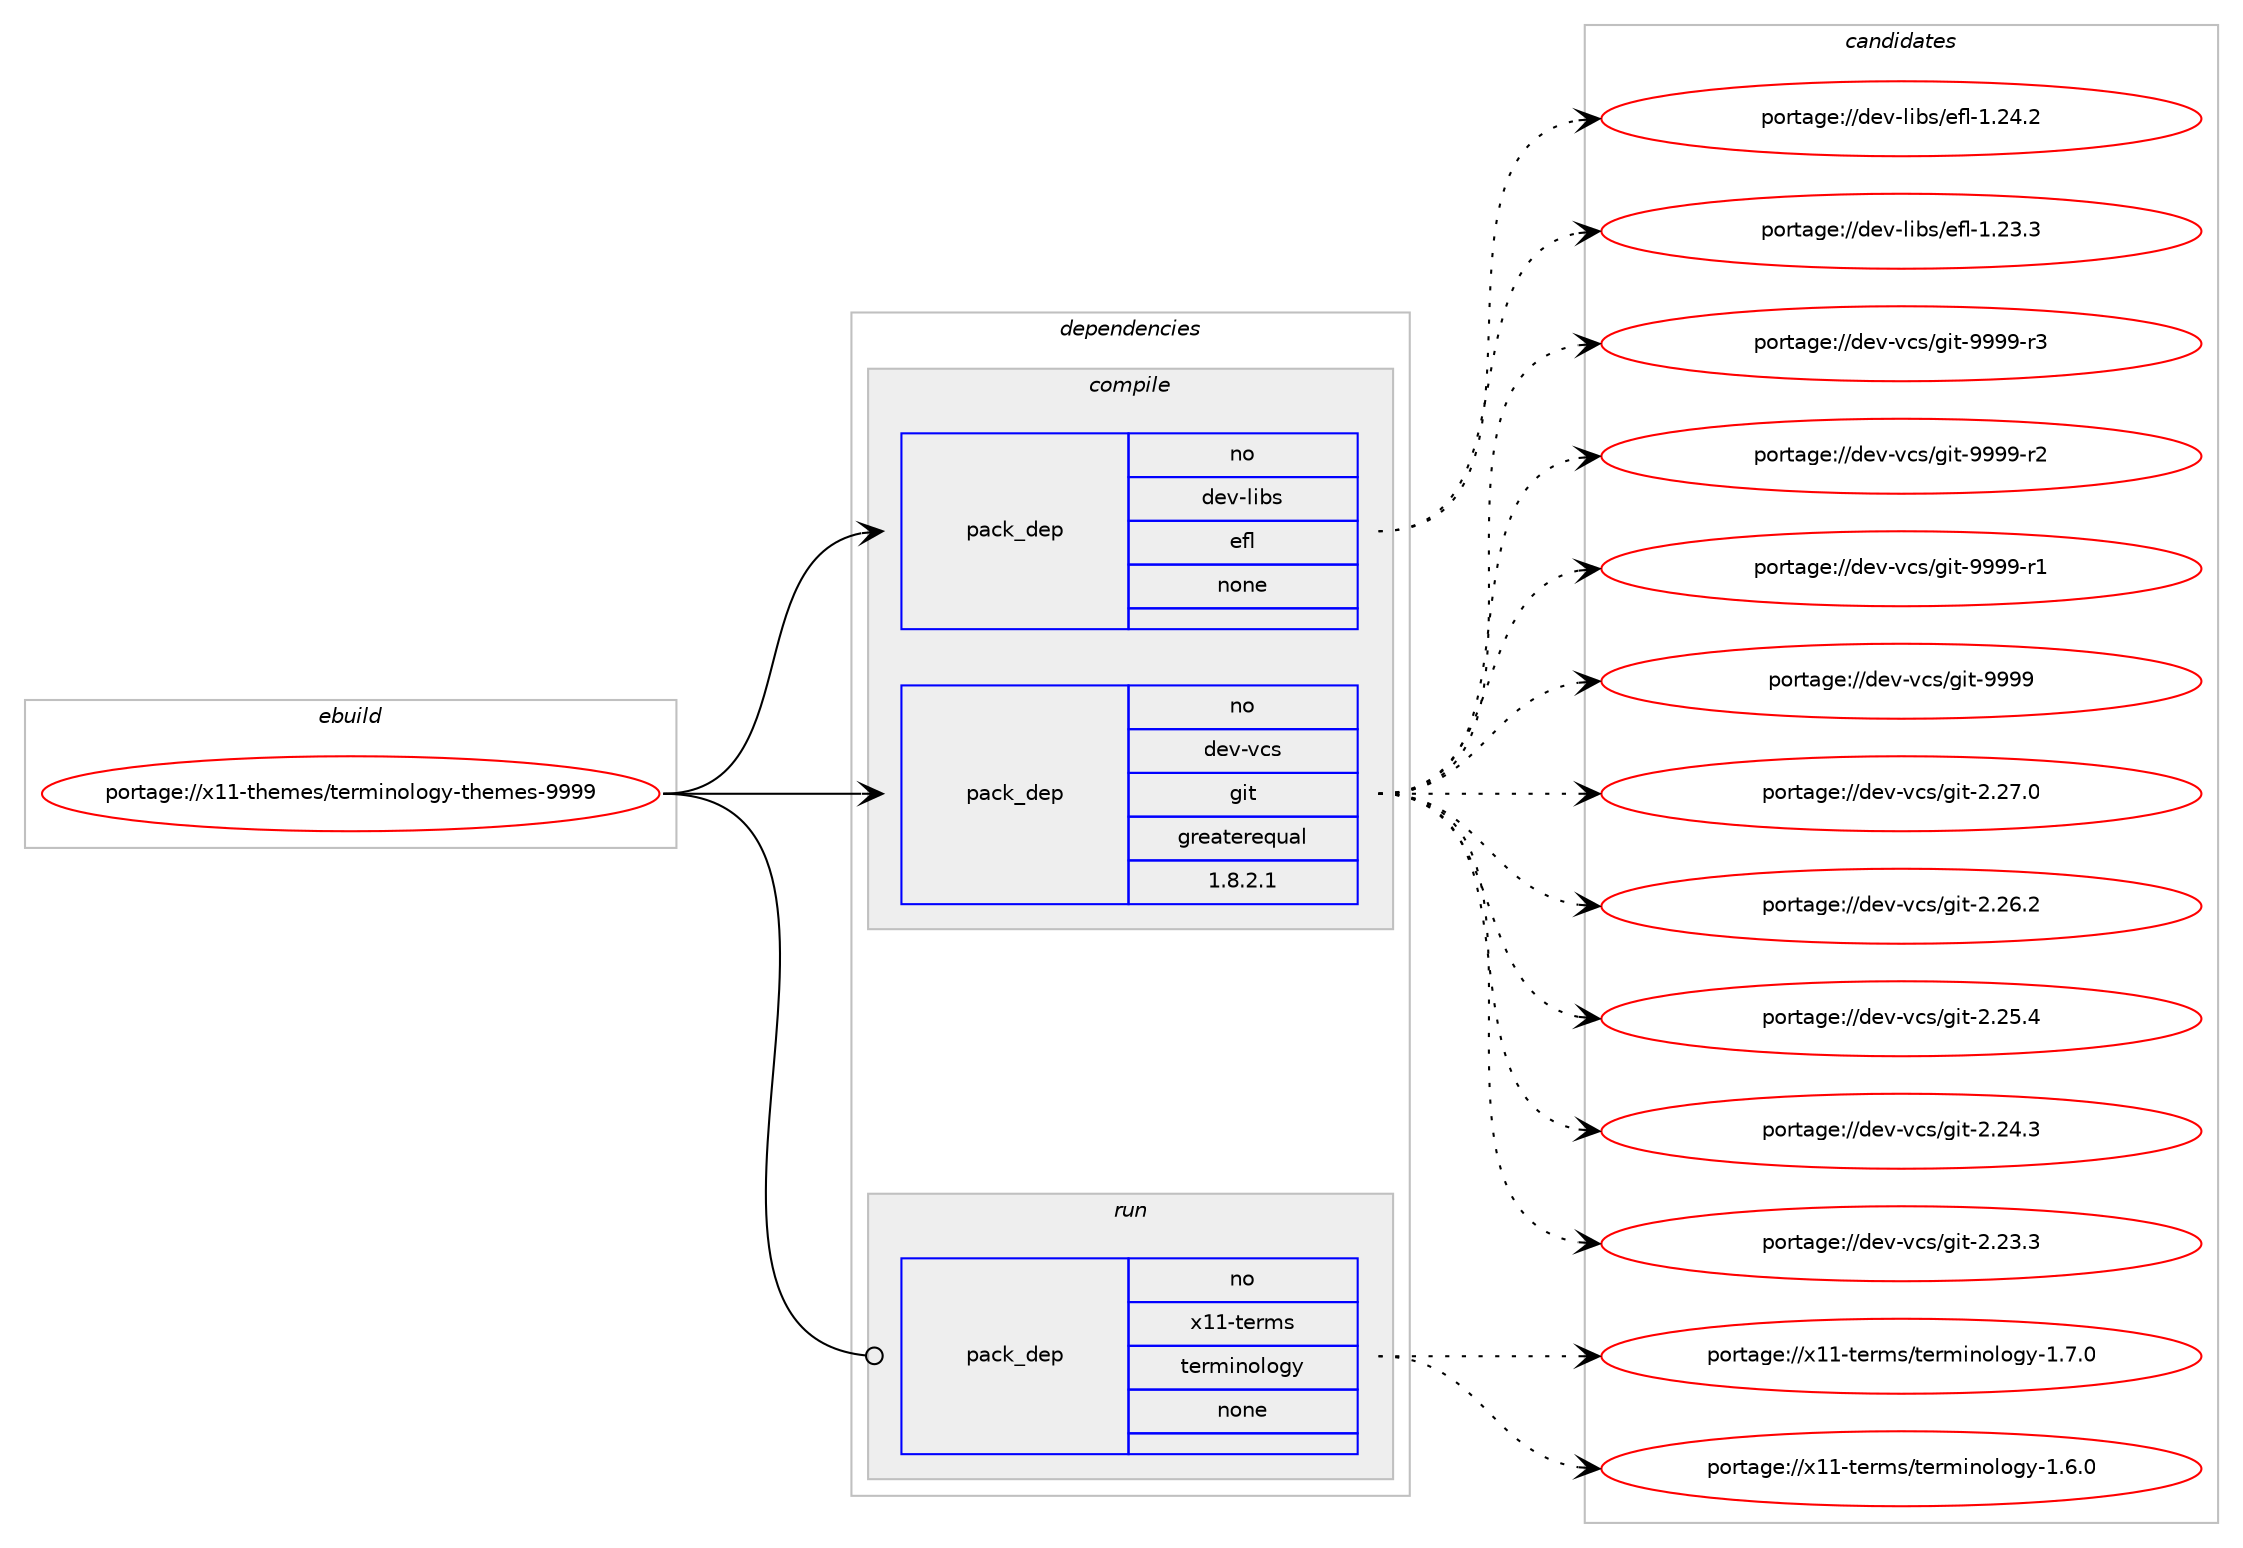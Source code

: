 digraph prolog {

# *************
# Graph options
# *************

newrank=true;
concentrate=true;
compound=true;
graph [rankdir=LR,fontname=Helvetica,fontsize=10,ranksep=1.5];#, ranksep=2.5, nodesep=0.2];
edge  [arrowhead=vee];
node  [fontname=Helvetica,fontsize=10];

# **********
# The ebuild
# **********

subgraph cluster_leftcol {
color=gray;
rank=same;
label=<<i>ebuild</i>>;
id [label="portage://x11-themes/terminology-themes-9999", color=red, width=4, href="../x11-themes/terminology-themes-9999.svg"];
}

# ****************
# The dependencies
# ****************

subgraph cluster_midcol {
color=gray;
label=<<i>dependencies</i>>;
subgraph cluster_compile {
fillcolor="#eeeeee";
style=filled;
label=<<i>compile</i>>;
subgraph pack747 {
dependency895 [label=<<TABLE BORDER="0" CELLBORDER="1" CELLSPACING="0" CELLPADDING="4" WIDTH="220"><TR><TD ROWSPAN="6" CELLPADDING="30">pack_dep</TD></TR><TR><TD WIDTH="110">no</TD></TR><TR><TD>dev-libs</TD></TR><TR><TD>efl</TD></TR><TR><TD>none</TD></TR><TR><TD></TD></TR></TABLE>>, shape=none, color=blue];
}
id:e -> dependency895:w [weight=20,style="solid",arrowhead="vee"];
subgraph pack748 {
dependency896 [label=<<TABLE BORDER="0" CELLBORDER="1" CELLSPACING="0" CELLPADDING="4" WIDTH="220"><TR><TD ROWSPAN="6" CELLPADDING="30">pack_dep</TD></TR><TR><TD WIDTH="110">no</TD></TR><TR><TD>dev-vcs</TD></TR><TR><TD>git</TD></TR><TR><TD>greaterequal</TD></TR><TR><TD>1.8.2.1</TD></TR></TABLE>>, shape=none, color=blue];
}
id:e -> dependency896:w [weight=20,style="solid",arrowhead="vee"];
}
subgraph cluster_compileandrun {
fillcolor="#eeeeee";
style=filled;
label=<<i>compile and run</i>>;
}
subgraph cluster_run {
fillcolor="#eeeeee";
style=filled;
label=<<i>run</i>>;
subgraph pack749 {
dependency897 [label=<<TABLE BORDER="0" CELLBORDER="1" CELLSPACING="0" CELLPADDING="4" WIDTH="220"><TR><TD ROWSPAN="6" CELLPADDING="30">pack_dep</TD></TR><TR><TD WIDTH="110">no</TD></TR><TR><TD>x11-terms</TD></TR><TR><TD>terminology</TD></TR><TR><TD>none</TD></TR><TR><TD></TD></TR></TABLE>>, shape=none, color=blue];
}
id:e -> dependency897:w [weight=20,style="solid",arrowhead="odot"];
}
}

# **************
# The candidates
# **************

subgraph cluster_choices {
rank=same;
color=gray;
label=<<i>candidates</i>>;

subgraph choice747 {
color=black;
nodesep=1;
choice10010111845108105981154710110210845494650524650 [label="portage://dev-libs/efl-1.24.2", color=red, width=4,href="../dev-libs/efl-1.24.2.svg"];
choice10010111845108105981154710110210845494650514651 [label="portage://dev-libs/efl-1.23.3", color=red, width=4,href="../dev-libs/efl-1.23.3.svg"];
dependency895:e -> choice10010111845108105981154710110210845494650524650:w [style=dotted,weight="100"];
dependency895:e -> choice10010111845108105981154710110210845494650514651:w [style=dotted,weight="100"];
}
subgraph choice748 {
color=black;
nodesep=1;
choice10010111845118991154710310511645575757574511451 [label="portage://dev-vcs/git-9999-r3", color=red, width=4,href="../dev-vcs/git-9999-r3.svg"];
choice10010111845118991154710310511645575757574511450 [label="portage://dev-vcs/git-9999-r2", color=red, width=4,href="../dev-vcs/git-9999-r2.svg"];
choice10010111845118991154710310511645575757574511449 [label="portage://dev-vcs/git-9999-r1", color=red, width=4,href="../dev-vcs/git-9999-r1.svg"];
choice1001011184511899115471031051164557575757 [label="portage://dev-vcs/git-9999", color=red, width=4,href="../dev-vcs/git-9999.svg"];
choice10010111845118991154710310511645504650554648 [label="portage://dev-vcs/git-2.27.0", color=red, width=4,href="../dev-vcs/git-2.27.0.svg"];
choice10010111845118991154710310511645504650544650 [label="portage://dev-vcs/git-2.26.2", color=red, width=4,href="../dev-vcs/git-2.26.2.svg"];
choice10010111845118991154710310511645504650534652 [label="portage://dev-vcs/git-2.25.4", color=red, width=4,href="../dev-vcs/git-2.25.4.svg"];
choice10010111845118991154710310511645504650524651 [label="portage://dev-vcs/git-2.24.3", color=red, width=4,href="../dev-vcs/git-2.24.3.svg"];
choice10010111845118991154710310511645504650514651 [label="portage://dev-vcs/git-2.23.3", color=red, width=4,href="../dev-vcs/git-2.23.3.svg"];
dependency896:e -> choice10010111845118991154710310511645575757574511451:w [style=dotted,weight="100"];
dependency896:e -> choice10010111845118991154710310511645575757574511450:w [style=dotted,weight="100"];
dependency896:e -> choice10010111845118991154710310511645575757574511449:w [style=dotted,weight="100"];
dependency896:e -> choice1001011184511899115471031051164557575757:w [style=dotted,weight="100"];
dependency896:e -> choice10010111845118991154710310511645504650554648:w [style=dotted,weight="100"];
dependency896:e -> choice10010111845118991154710310511645504650544650:w [style=dotted,weight="100"];
dependency896:e -> choice10010111845118991154710310511645504650534652:w [style=dotted,weight="100"];
dependency896:e -> choice10010111845118991154710310511645504650524651:w [style=dotted,weight="100"];
dependency896:e -> choice10010111845118991154710310511645504650514651:w [style=dotted,weight="100"];
}
subgraph choice749 {
color=black;
nodesep=1;
choice12049494511610111410911547116101114109105110111108111103121454946554648 [label="portage://x11-terms/terminology-1.7.0", color=red, width=4,href="../x11-terms/terminology-1.7.0.svg"];
choice12049494511610111410911547116101114109105110111108111103121454946544648 [label="portage://x11-terms/terminology-1.6.0", color=red, width=4,href="../x11-terms/terminology-1.6.0.svg"];
dependency897:e -> choice12049494511610111410911547116101114109105110111108111103121454946554648:w [style=dotted,weight="100"];
dependency897:e -> choice12049494511610111410911547116101114109105110111108111103121454946544648:w [style=dotted,weight="100"];
}
}

}

